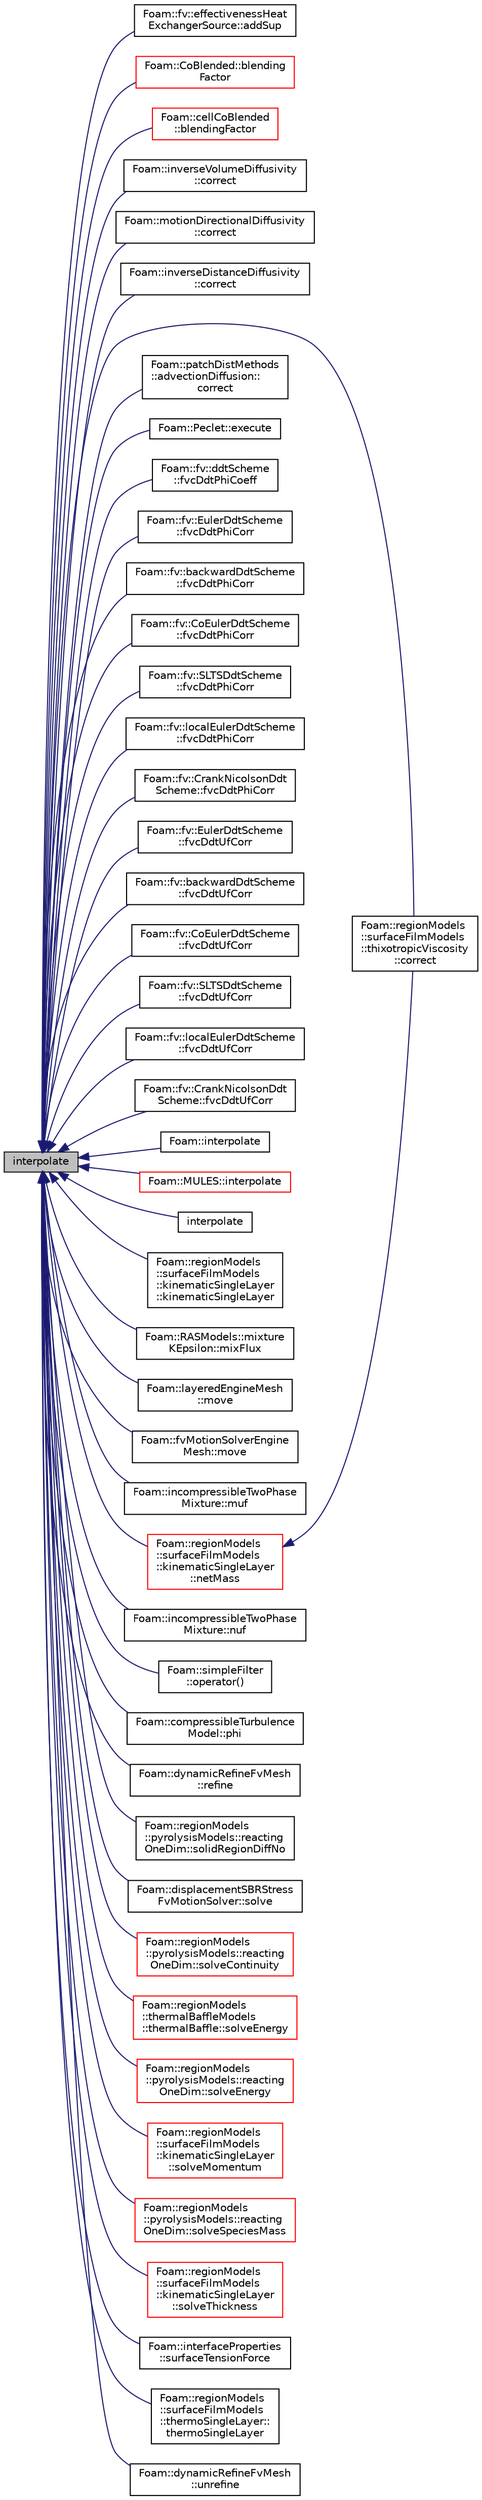 digraph "interpolate"
{
  bgcolor="transparent";
  edge [fontname="Helvetica",fontsize="10",labelfontname="Helvetica",labelfontsize="10"];
  node [fontname="Helvetica",fontsize="10",shape=record];
  rankdir="LR";
  Node1 [label="interpolate",height=0.2,width=0.4,color="black", fillcolor="grey75", style="filled", fontcolor="black"];
  Node1 -> Node2 [dir="back",color="midnightblue",fontsize="10",style="solid",fontname="Helvetica"];
  Node2 [label="Foam::fv::effectivenessHeat\lExchangerSource::addSup",height=0.2,width=0.4,color="black",URL="$a00617.html#a42e5220cac26493394efed2c2c8b4ccd",tooltip="Scalar. "];
  Node1 -> Node3 [dir="back",color="midnightblue",fontsize="10",style="solid",fontname="Helvetica"];
  Node3 [label="Foam::CoBlended::blending\lFactor",height=0.2,width=0.4,color="red",URL="$a00299.html#a82617bba2d0f481ec5866b91793d5703",tooltip="Return the face-based blending factor. "];
  Node1 -> Node4 [dir="back",color="midnightblue",fontsize="10",style="solid",fontname="Helvetica"];
  Node4 [label="Foam::cellCoBlended\l::blendingFactor",height=0.2,width=0.4,color="red",URL="$a00206.html#a82617bba2d0f481ec5866b91793d5703",tooltip="Return the face-based blending factor. "];
  Node1 -> Node5 [dir="back",color="midnightblue",fontsize="10",style="solid",fontname="Helvetica"];
  Node5 [label="Foam::inverseVolumeDiffusivity\l::correct",height=0.2,width=0.4,color="black",URL="$a01162.html#a3ae44b28050c3aa494c1d8e18cf618c1",tooltip="Correct the motion diffusivity. "];
  Node1 -> Node6 [dir="back",color="midnightblue",fontsize="10",style="solid",fontname="Helvetica"];
  Node6 [label="Foam::motionDirectionalDiffusivity\l::correct",height=0.2,width=0.4,color="black",URL="$a01519.html#a3ae44b28050c3aa494c1d8e18cf618c1",tooltip="Correct the motion diffusivity. "];
  Node1 -> Node7 [dir="back",color="midnightblue",fontsize="10",style="solid",fontname="Helvetica"];
  Node7 [label="Foam::inverseDistanceDiffusivity\l::correct",height=0.2,width=0.4,color="black",URL="$a01159.html#a3ae44b28050c3aa494c1d8e18cf618c1",tooltip="Correct the motion diffusivity. "];
  Node1 -> Node8 [dir="back",color="midnightblue",fontsize="10",style="solid",fontname="Helvetica"];
  Node8 [label="Foam::regionModels\l::surfaceFilmModels\l::thixotropicViscosity\l::correct",height=0.2,width=0.4,color="black",URL="$a02593.html#a2e639533765b4cde1bd3d0f0c528aa6c",tooltip="Correct. "];
  Node1 -> Node9 [dir="back",color="midnightblue",fontsize="10",style="solid",fontname="Helvetica"];
  Node9 [label="Foam::patchDistMethods\l::advectionDiffusion::\lcorrect",height=0.2,width=0.4,color="black",URL="$a00032.html#a612bb420e07dbe61608dafebdebbaf8a",tooltip="Correct the given distance-to-patch and normal-to-patch fields. "];
  Node1 -> Node10 [dir="back",color="midnightblue",fontsize="10",style="solid",fontname="Helvetica"];
  Node10 [label="Foam::Peclet::execute",height=0.2,width=0.4,color="black",URL="$a01816.html#a61af3e60b94ae3e748f6fbac1e794af7",tooltip="Execute, currently does nothing. "];
  Node1 -> Node11 [dir="back",color="midnightblue",fontsize="10",style="solid",fontname="Helvetica"];
  Node11 [label="Foam::fv::ddtScheme\l::fvcDdtPhiCoeff",height=0.2,width=0.4,color="black",URL="$a00498.html#a3659a6e51c17f47b4b0c4e0ce730c04c"];
  Node1 -> Node12 [dir="back",color="midnightblue",fontsize="10",style="solid",fontname="Helvetica"];
  Node12 [label="Foam::fv::EulerDdtScheme\l::fvcDdtPhiCorr",height=0.2,width=0.4,color="black",URL="$a00676.html#aea5ea010bd642e637a7f3909174cca8c"];
  Node1 -> Node13 [dir="back",color="midnightblue",fontsize="10",style="solid",fontname="Helvetica"];
  Node13 [label="Foam::fv::backwardDdtScheme\l::fvcDdtPhiCorr",height=0.2,width=0.4,color="black",URL="$a00094.html#a2cd3566b8394e9b51815aef5b764cd33"];
  Node1 -> Node14 [dir="back",color="midnightblue",fontsize="10",style="solid",fontname="Helvetica"];
  Node14 [label="Foam::fv::CoEulerDdtScheme\l::fvcDdtPhiCorr",height=0.2,width=0.4,color="black",URL="$a00309.html#a33f5cdb166b94225746ffebc3da4f759"];
  Node1 -> Node15 [dir="back",color="midnightblue",fontsize="10",style="solid",fontname="Helvetica"];
  Node15 [label="Foam::fv::SLTSDdtScheme\l::fvcDdtPhiCorr",height=0.2,width=0.4,color="black",URL="$a02332.html#a70599a08bad41eec8ff9c5b8b15bdfb4"];
  Node1 -> Node16 [dir="back",color="midnightblue",fontsize="10",style="solid",fontname="Helvetica"];
  Node16 [label="Foam::fv::localEulerDdtScheme\l::fvcDdtPhiCorr",height=0.2,width=0.4,color="black",URL="$a01365.html#aa748aa5731e72b3ab6b596a1a3b0cb2d"];
  Node1 -> Node17 [dir="back",color="midnightblue",fontsize="10",style="solid",fontname="Helvetica"];
  Node17 [label="Foam::fv::CrankNicolsonDdt\lScheme::fvcDdtPhiCorr",height=0.2,width=0.4,color="black",URL="$a00428.html#a97d8b415a9dfae12e1a430b08297c478"];
  Node1 -> Node18 [dir="back",color="midnightblue",fontsize="10",style="solid",fontname="Helvetica"];
  Node18 [label="Foam::fv::EulerDdtScheme\l::fvcDdtUfCorr",height=0.2,width=0.4,color="black",URL="$a00676.html#aecbc9f6b271c53137bafd88d71cca898"];
  Node1 -> Node19 [dir="back",color="midnightblue",fontsize="10",style="solid",fontname="Helvetica"];
  Node19 [label="Foam::fv::backwardDdtScheme\l::fvcDdtUfCorr",height=0.2,width=0.4,color="black",URL="$a00094.html#a116ff4bf9de040e220fd93a58feb4e75"];
  Node1 -> Node20 [dir="back",color="midnightblue",fontsize="10",style="solid",fontname="Helvetica"];
  Node20 [label="Foam::fv::CoEulerDdtScheme\l::fvcDdtUfCorr",height=0.2,width=0.4,color="black",URL="$a00309.html#a08cbec5ced869c7c2325e049742bec85"];
  Node1 -> Node21 [dir="back",color="midnightblue",fontsize="10",style="solid",fontname="Helvetica"];
  Node21 [label="Foam::fv::SLTSDdtScheme\l::fvcDdtUfCorr",height=0.2,width=0.4,color="black",URL="$a02332.html#ad31782971afded9cb24b31ea3d172752"];
  Node1 -> Node22 [dir="back",color="midnightblue",fontsize="10",style="solid",fontname="Helvetica"];
  Node22 [label="Foam::fv::localEulerDdtScheme\l::fvcDdtUfCorr",height=0.2,width=0.4,color="black",URL="$a01365.html#a7d1c87d08f139bbdfab3842a6cf6cc2f"];
  Node1 -> Node23 [dir="back",color="midnightblue",fontsize="10",style="solid",fontname="Helvetica"];
  Node23 [label="Foam::fv::CrankNicolsonDdt\lScheme::fvcDdtUfCorr",height=0.2,width=0.4,color="black",URL="$a00428.html#a6552d37151b37eae5f82370b5ddbac91"];
  Node1 -> Node24 [dir="back",color="midnightblue",fontsize="10",style="solid",fontname="Helvetica"];
  Node24 [label="Foam::interpolate",height=0.2,width=0.4,color="black",URL="$a10675.html#ab78a11ca7821ef611119242663cbe895",tooltip="Interpolate field vf according to direction dir. "];
  Node1 -> Node25 [dir="back",color="midnightblue",fontsize="10",style="solid",fontname="Helvetica"];
  Node25 [label="Foam::MULES::interpolate",height=0.2,width=0.4,color="red",URL="$a10733.html#a4af43c1eb899cea598bb952c0b19e55d"];
  Node1 -> Node26 [dir="back",color="midnightblue",fontsize="10",style="solid",fontname="Helvetica"];
  Node26 [label="interpolate",height=0.2,width=0.4,color="black",URL="$a10709.html#a19d25ee617bdb3b0d31a7042713f8552"];
  Node1 -> Node27 [dir="back",color="midnightblue",fontsize="10",style="solid",fontname="Helvetica"];
  Node27 [label="Foam::regionModels\l::surfaceFilmModels\l::kinematicSingleLayer\l::kinematicSingleLayer",height=0.2,width=0.4,color="black",URL="$a01229.html#a14eca3a31a140f9c312c803d4517b361",tooltip="Construct from components. "];
  Node1 -> Node28 [dir="back",color="midnightblue",fontsize="10",style="solid",fontname="Helvetica"];
  Node28 [label="Foam::RASModels::mixture\lKEpsilon::mixFlux",height=0.2,width=0.4,color="black",URL="$a01509.html#a0802d4621457da90f4d23e547375f643"];
  Node1 -> Node29 [dir="back",color="midnightblue",fontsize="10",style="solid",fontname="Helvetica"];
  Node29 [label="Foam::layeredEngineMesh\l::move",height=0.2,width=0.4,color="black",URL="$a01267.html#a68c0b61b84e4e095b6463cadc275adae"];
  Node1 -> Node30 [dir="back",color="midnightblue",fontsize="10",style="solid",fontname="Helvetica"];
  Node30 [label="Foam::fvMotionSolverEngine\lMesh::move",height=0.2,width=0.4,color="black",URL="$a00876.html#a68c0b61b84e4e095b6463cadc275adae"];
  Node1 -> Node31 [dir="back",color="midnightblue",fontsize="10",style="solid",fontname="Helvetica"];
  Node31 [label="Foam::incompressibleTwoPhase\lMixture::muf",height=0.2,width=0.4,color="black",URL="$a01042.html#a7e67568163a24c83bd7e9dbd8c16ae3e",tooltip="Return the face-interpolated dynamic laminar viscosity. "];
  Node1 -> Node32 [dir="back",color="midnightblue",fontsize="10",style="solid",fontname="Helvetica"];
  Node32 [label="Foam::regionModels\l::surfaceFilmModels\l::kinematicSingleLayer\l::netMass",height=0.2,width=0.4,color="red",URL="$a01229.html#a089f02e1b30b9a17fd7380c2ce39a0f9",tooltip="Return the net film mass available over the next integration. "];
  Node32 -> Node8 [dir="back",color="midnightblue",fontsize="10",style="solid",fontname="Helvetica"];
  Node1 -> Node33 [dir="back",color="midnightblue",fontsize="10",style="solid",fontname="Helvetica"];
  Node33 [label="Foam::incompressibleTwoPhase\lMixture::nuf",height=0.2,width=0.4,color="black",URL="$a01042.html#ac7fc38c5e70d7da8fa868fc8a6bca5d7",tooltip="Return the face-interpolated kinematic laminar viscosity. "];
  Node1 -> Node34 [dir="back",color="midnightblue",fontsize="10",style="solid",fontname="Helvetica"];
  Node34 [label="Foam::simpleFilter\l::operator()",height=0.2,width=0.4,color="black",URL="$a02295.html#a1049f45be815615edf57f923de15087b"];
  Node1 -> Node35 [dir="back",color="midnightblue",fontsize="10",style="solid",fontname="Helvetica"];
  Node35 [label="Foam::compressibleTurbulence\lModel::phi",height=0.2,width=0.4,color="black",URL="$a00336.html#a334d7c89ab4f3e2deccced733b0165e5",tooltip="Return the volumetric flux field. "];
  Node1 -> Node36 [dir="back",color="midnightblue",fontsize="10",style="solid",fontname="Helvetica"];
  Node36 [label="Foam::dynamicRefineFvMesh\l::refine",height=0.2,width=0.4,color="black",URL="$a00600.html#a4cc059364e8fc86931758f25f0503d7e",tooltip="Refine cells. Update mesh and fields. "];
  Node1 -> Node37 [dir="back",color="midnightblue",fontsize="10",style="solid",fontname="Helvetica"];
  Node37 [label="Foam::regionModels\l::pyrolysisModels::reacting\lOneDim::solidRegionDiffNo",height=0.2,width=0.4,color="black",URL="$a02078.html#a689680eb71a05f6bb1be9068faf025e7",tooltip="Mean diffusion number of the solid region. "];
  Node1 -> Node38 [dir="back",color="midnightblue",fontsize="10",style="solid",fontname="Helvetica"];
  Node38 [label="Foam::displacementSBRStress\lFvMotionSolver::solve",height=0.2,width=0.4,color="black",URL="$a00549.html#af7d39f0eac0af0ed5785935ac72a1e7d",tooltip="Solve for motion. "];
  Node1 -> Node39 [dir="back",color="midnightblue",fontsize="10",style="solid",fontname="Helvetica"];
  Node39 [label="Foam::regionModels\l::pyrolysisModels::reacting\lOneDim::solveContinuity",height=0.2,width=0.4,color="red",URL="$a02078.html#a1a4c7f06441e29b9703723dfd2e5976d",tooltip="Solve continuity equation. "];
  Node1 -> Node40 [dir="back",color="midnightblue",fontsize="10",style="solid",fontname="Helvetica"];
  Node40 [label="Foam::regionModels\l::thermalBaffleModels\l::thermalBaffle::solveEnergy",height=0.2,width=0.4,color="red",URL="$a02564.html#a533e6e7fb2c00cd976a89d545355000c",tooltip="Solve energy equation. "];
  Node1 -> Node41 [dir="back",color="midnightblue",fontsize="10",style="solid",fontname="Helvetica"];
  Node41 [label="Foam::regionModels\l::pyrolysisModels::reacting\lOneDim::solveEnergy",height=0.2,width=0.4,color="red",URL="$a02078.html#a533e6e7fb2c00cd976a89d545355000c",tooltip="Solve energy. "];
  Node1 -> Node42 [dir="back",color="midnightblue",fontsize="10",style="solid",fontname="Helvetica"];
  Node42 [label="Foam::regionModels\l::surfaceFilmModels\l::kinematicSingleLayer\l::solveMomentum",height=0.2,width=0.4,color="red",URL="$a01229.html#aaba5d5ef7ac2693c87b0b31a7605f178",tooltip="Solve for film velocity. "];
  Node1 -> Node43 [dir="back",color="midnightblue",fontsize="10",style="solid",fontname="Helvetica"];
  Node43 [label="Foam::regionModels\l::pyrolysisModels::reacting\lOneDim::solveSpeciesMass",height=0.2,width=0.4,color="red",URL="$a02078.html#a11a62c12f16dc6c9ed50053f4b66d9a1",tooltip="Solve solid species mass conservation. "];
  Node1 -> Node44 [dir="back",color="midnightblue",fontsize="10",style="solid",fontname="Helvetica"];
  Node44 [label="Foam::regionModels\l::surfaceFilmModels\l::kinematicSingleLayer\l::solveThickness",height=0.2,width=0.4,color="red",URL="$a01229.html#a38ccae6e6751502d71d2490fca96a516",tooltip="Solve coupled velocity-thickness equations. "];
  Node1 -> Node45 [dir="back",color="midnightblue",fontsize="10",style="solid",fontname="Helvetica"];
  Node45 [label="Foam::interfaceProperties\l::surfaceTensionForce",height=0.2,width=0.4,color="black",URL="$a01138.html#a7ae577e8df4ce90fee54d5867ade6bf8"];
  Node1 -> Node46 [dir="back",color="midnightblue",fontsize="10",style="solid",fontname="Helvetica"];
  Node46 [label="Foam::regionModels\l::surfaceFilmModels\l::thermoSingleLayer::\lthermoSingleLayer",height=0.2,width=0.4,color="black",URL="$a02587.html#a599169c7bc33623aea76634f78847295",tooltip="Construct from components. "];
  Node1 -> Node47 [dir="back",color="midnightblue",fontsize="10",style="solid",fontname="Helvetica"];
  Node47 [label="Foam::dynamicRefineFvMesh\l::unrefine",height=0.2,width=0.4,color="black",URL="$a00600.html#adade44a7507ea6fc270d918b362ca6c1",tooltip="Unrefine cells. Gets passed in centre points of cells to combine. "];
}
